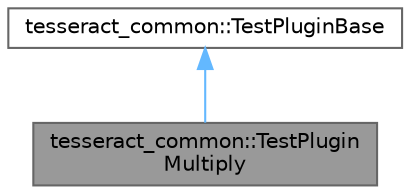 digraph "tesseract_common::TestPluginMultiply"
{
 // LATEX_PDF_SIZE
  bgcolor="transparent";
  edge [fontname=Helvetica,fontsize=10,labelfontname=Helvetica,labelfontsize=10];
  node [fontname=Helvetica,fontsize=10,shape=box,height=0.2,width=0.4];
  Node1 [label="tesseract_common::TestPlugin\lMultiply",height=0.2,width=0.4,color="gray40", fillcolor="grey60", style="filled", fontcolor="black",tooltip=" "];
  Node2 -> Node1 [dir="back",color="steelblue1",style="solid"];
  Node2 [label="tesseract_common::TestPluginBase",height=0.2,width=0.4,color="gray40", fillcolor="white", style="filled",URL="$d8/d81/classtesseract__common_1_1TestPluginBase.html",tooltip=" "];
}
